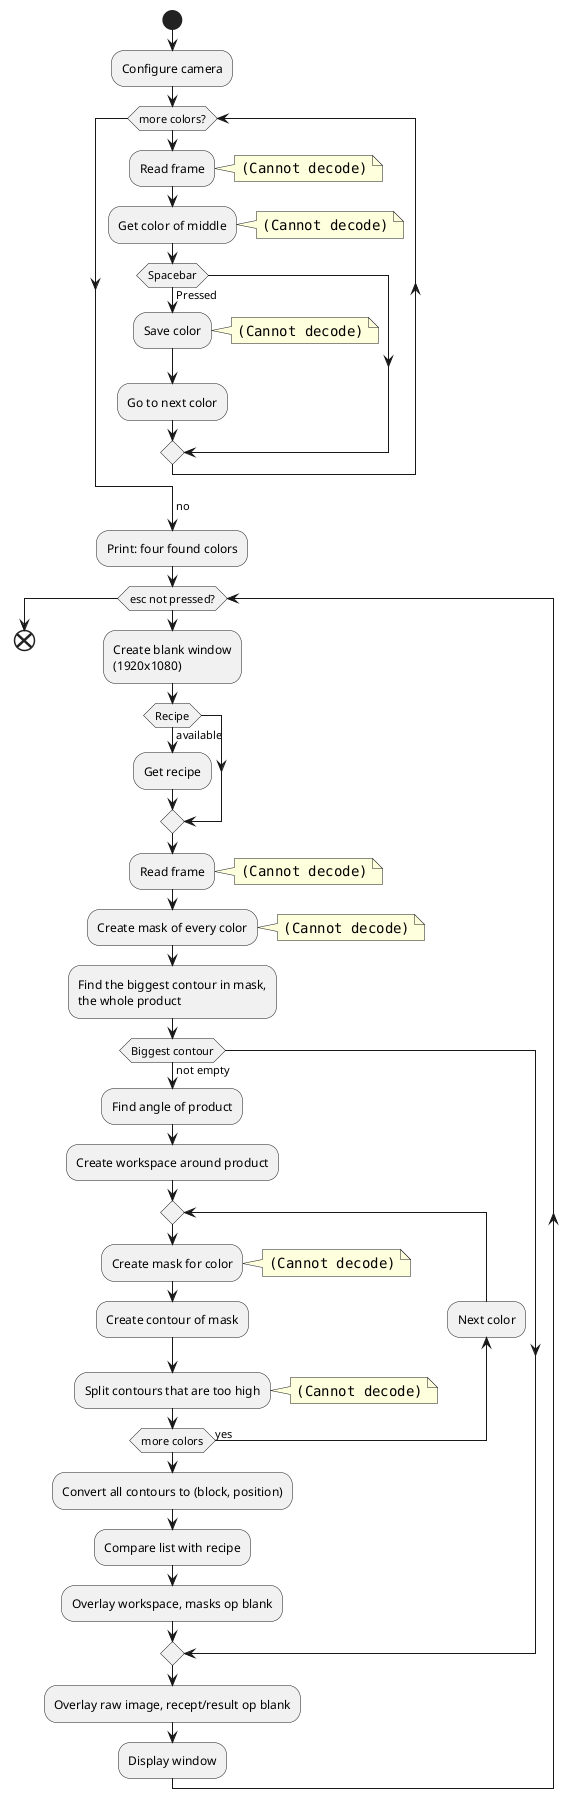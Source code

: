 @startuml vision
start
:Configure camera;
while (more colors?)
  :Read frame;
  note right: <img:img/cal_read.png>
  :Get color of middle;
  note right: <img:img/cal_crop.png>
  if (Spacebar) then (Pressed)
    :Save color;
    note right: <img:img/cal_value.png>
    :Go to next color;
  endif
endwhile
->no;

:Print: four found colors;

while (esc not pressed?)
:Create blank window
(1920x1080);
if (Recipe) then (available)
    :Get recipe;
endif
:Read frame;
note right: <img:img/fin_read.png>
:Create mask of every color;
note right: <img:img/fin_product.png>
:Find the biggest contour in mask,
the whole product;
if (Biggest contour) then (not empty)
  :Find angle of product;
  :Create workspace around product;
  repeat
    :Create mask for color;
  note right: <img:img/fin_filter1.png>
    :Create contour of mask;
    :Split contours that are too high;
  note right: <img:img/fin_filter2.png>
  backward:Next color;
  repeat while (more colors) is (yes)
  :Convert all contours to (block, position);
  :Compare list with recipe;
  :Overlay workspace, masks op blank;
endif
:Overlay raw image, recept/result op blank;
:Display window;
endwhile
->pressed;

end
@enduml